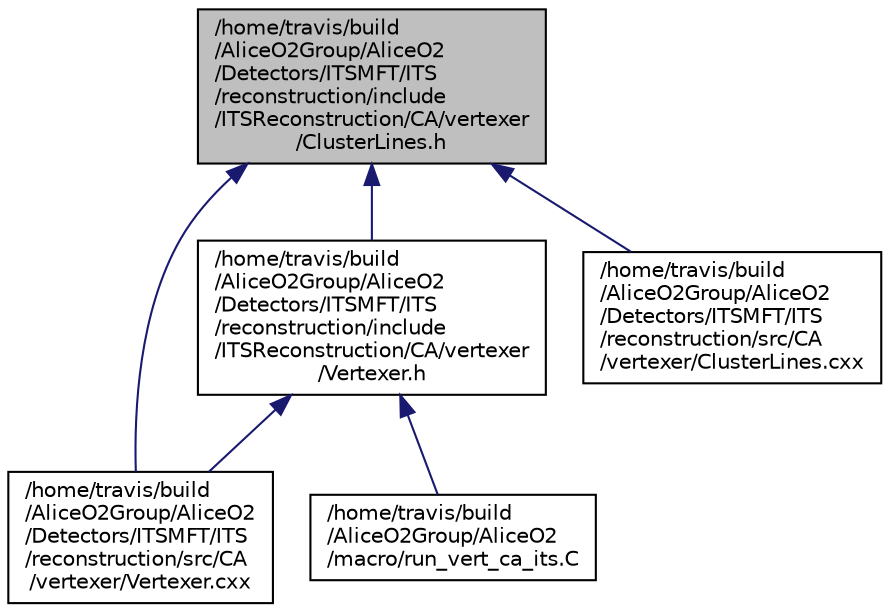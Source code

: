 digraph "/home/travis/build/AliceO2Group/AliceO2/Detectors/ITSMFT/ITS/reconstruction/include/ITSReconstruction/CA/vertexer/ClusterLines.h"
{
 // INTERACTIVE_SVG=YES
  bgcolor="transparent";
  edge [fontname="Helvetica",fontsize="10",labelfontname="Helvetica",labelfontsize="10"];
  node [fontname="Helvetica",fontsize="10",shape=record];
  Node1 [label="/home/travis/build\l/AliceO2Group/AliceO2\l/Detectors/ITSMFT/ITS\l/reconstruction/include\l/ITSReconstruction/CA/vertexer\l/ClusterLines.h",height=0.2,width=0.4,color="black", fillcolor="grey75", style="filled" fontcolor="black"];
  Node1 -> Node2 [dir="back",color="midnightblue",fontsize="10",style="solid",fontname="Helvetica"];
  Node2 [label="/home/travis/build\l/AliceO2Group/AliceO2\l/Detectors/ITSMFT/ITS\l/reconstruction/include\l/ITSReconstruction/CA/vertexer\l/Vertexer.h",height=0.2,width=0.4,color="black",URL="$de/d9b/Vertexer_8h.html"];
  Node2 -> Node3 [dir="back",color="midnightblue",fontsize="10",style="solid",fontname="Helvetica"];
  Node3 [label="/home/travis/build\l/AliceO2Group/AliceO2\l/Detectors/ITSMFT/ITS\l/reconstruction/src/CA\l/vertexer/Vertexer.cxx",height=0.2,width=0.4,color="black",URL="$da/d5d/Vertexer_8cxx.html"];
  Node2 -> Node4 [dir="back",color="midnightblue",fontsize="10",style="solid",fontname="Helvetica"];
  Node4 [label="/home/travis/build\l/AliceO2Group/AliceO2\l/macro/run_vert_ca_its.C",height=0.2,width=0.4,color="black",URL="$d4/da9/run__vert__ca__its_8C.html"];
  Node1 -> Node5 [dir="back",color="midnightblue",fontsize="10",style="solid",fontname="Helvetica"];
  Node5 [label="/home/travis/build\l/AliceO2Group/AliceO2\l/Detectors/ITSMFT/ITS\l/reconstruction/src/CA\l/vertexer/ClusterLines.cxx",height=0.2,width=0.4,color="black",URL="$d3/d75/ClusterLines_8cxx.html"];
  Node1 -> Node3 [dir="back",color="midnightblue",fontsize="10",style="solid",fontname="Helvetica"];
}
